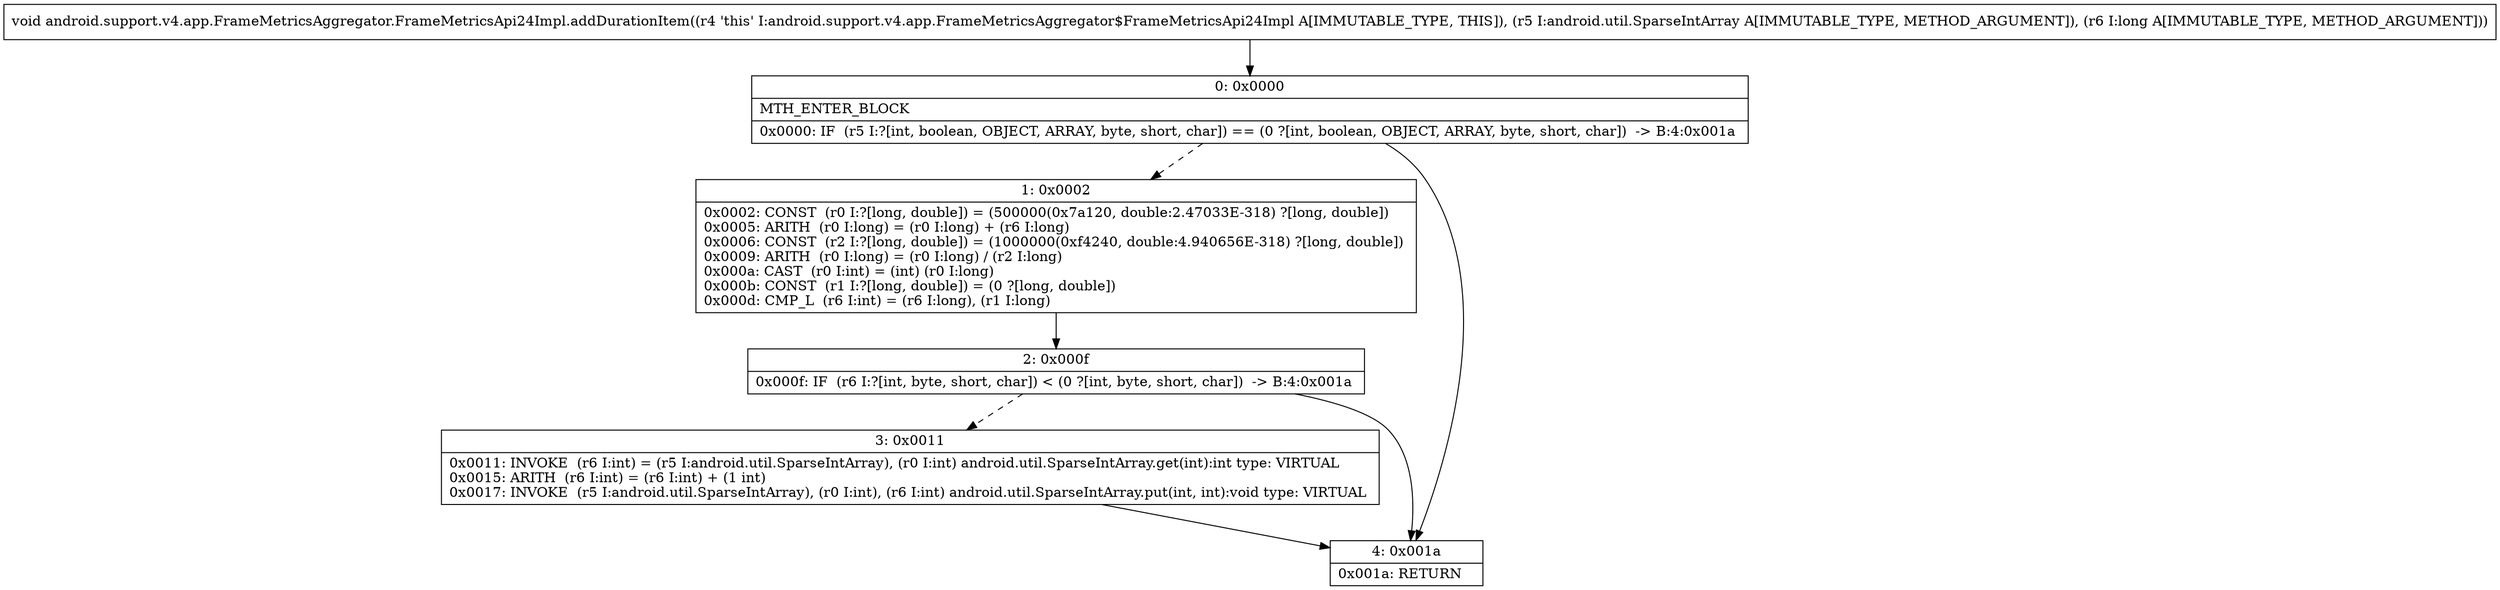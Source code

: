 digraph "CFG forandroid.support.v4.app.FrameMetricsAggregator.FrameMetricsApi24Impl.addDurationItem(Landroid\/util\/SparseIntArray;J)V" {
Node_0 [shape=record,label="{0\:\ 0x0000|MTH_ENTER_BLOCK\l|0x0000: IF  (r5 I:?[int, boolean, OBJECT, ARRAY, byte, short, char]) == (0 ?[int, boolean, OBJECT, ARRAY, byte, short, char])  \-\> B:4:0x001a \l}"];
Node_1 [shape=record,label="{1\:\ 0x0002|0x0002: CONST  (r0 I:?[long, double]) = (500000(0x7a120, double:2.47033E\-318) ?[long, double]) \l0x0005: ARITH  (r0 I:long) = (r0 I:long) + (r6 I:long) \l0x0006: CONST  (r2 I:?[long, double]) = (1000000(0xf4240, double:4.940656E\-318) ?[long, double]) \l0x0009: ARITH  (r0 I:long) = (r0 I:long) \/ (r2 I:long) \l0x000a: CAST  (r0 I:int) = (int) (r0 I:long) \l0x000b: CONST  (r1 I:?[long, double]) = (0 ?[long, double]) \l0x000d: CMP_L  (r6 I:int) = (r6 I:long), (r1 I:long) \l}"];
Node_2 [shape=record,label="{2\:\ 0x000f|0x000f: IF  (r6 I:?[int, byte, short, char]) \< (0 ?[int, byte, short, char])  \-\> B:4:0x001a \l}"];
Node_3 [shape=record,label="{3\:\ 0x0011|0x0011: INVOKE  (r6 I:int) = (r5 I:android.util.SparseIntArray), (r0 I:int) android.util.SparseIntArray.get(int):int type: VIRTUAL \l0x0015: ARITH  (r6 I:int) = (r6 I:int) + (1 int) \l0x0017: INVOKE  (r5 I:android.util.SparseIntArray), (r0 I:int), (r6 I:int) android.util.SparseIntArray.put(int, int):void type: VIRTUAL \l}"];
Node_4 [shape=record,label="{4\:\ 0x001a|0x001a: RETURN   \l}"];
MethodNode[shape=record,label="{void android.support.v4.app.FrameMetricsAggregator.FrameMetricsApi24Impl.addDurationItem((r4 'this' I:android.support.v4.app.FrameMetricsAggregator$FrameMetricsApi24Impl A[IMMUTABLE_TYPE, THIS]), (r5 I:android.util.SparseIntArray A[IMMUTABLE_TYPE, METHOD_ARGUMENT]), (r6 I:long A[IMMUTABLE_TYPE, METHOD_ARGUMENT])) }"];
MethodNode -> Node_0;
Node_0 -> Node_1[style=dashed];
Node_0 -> Node_4;
Node_1 -> Node_2;
Node_2 -> Node_3[style=dashed];
Node_2 -> Node_4;
Node_3 -> Node_4;
}

